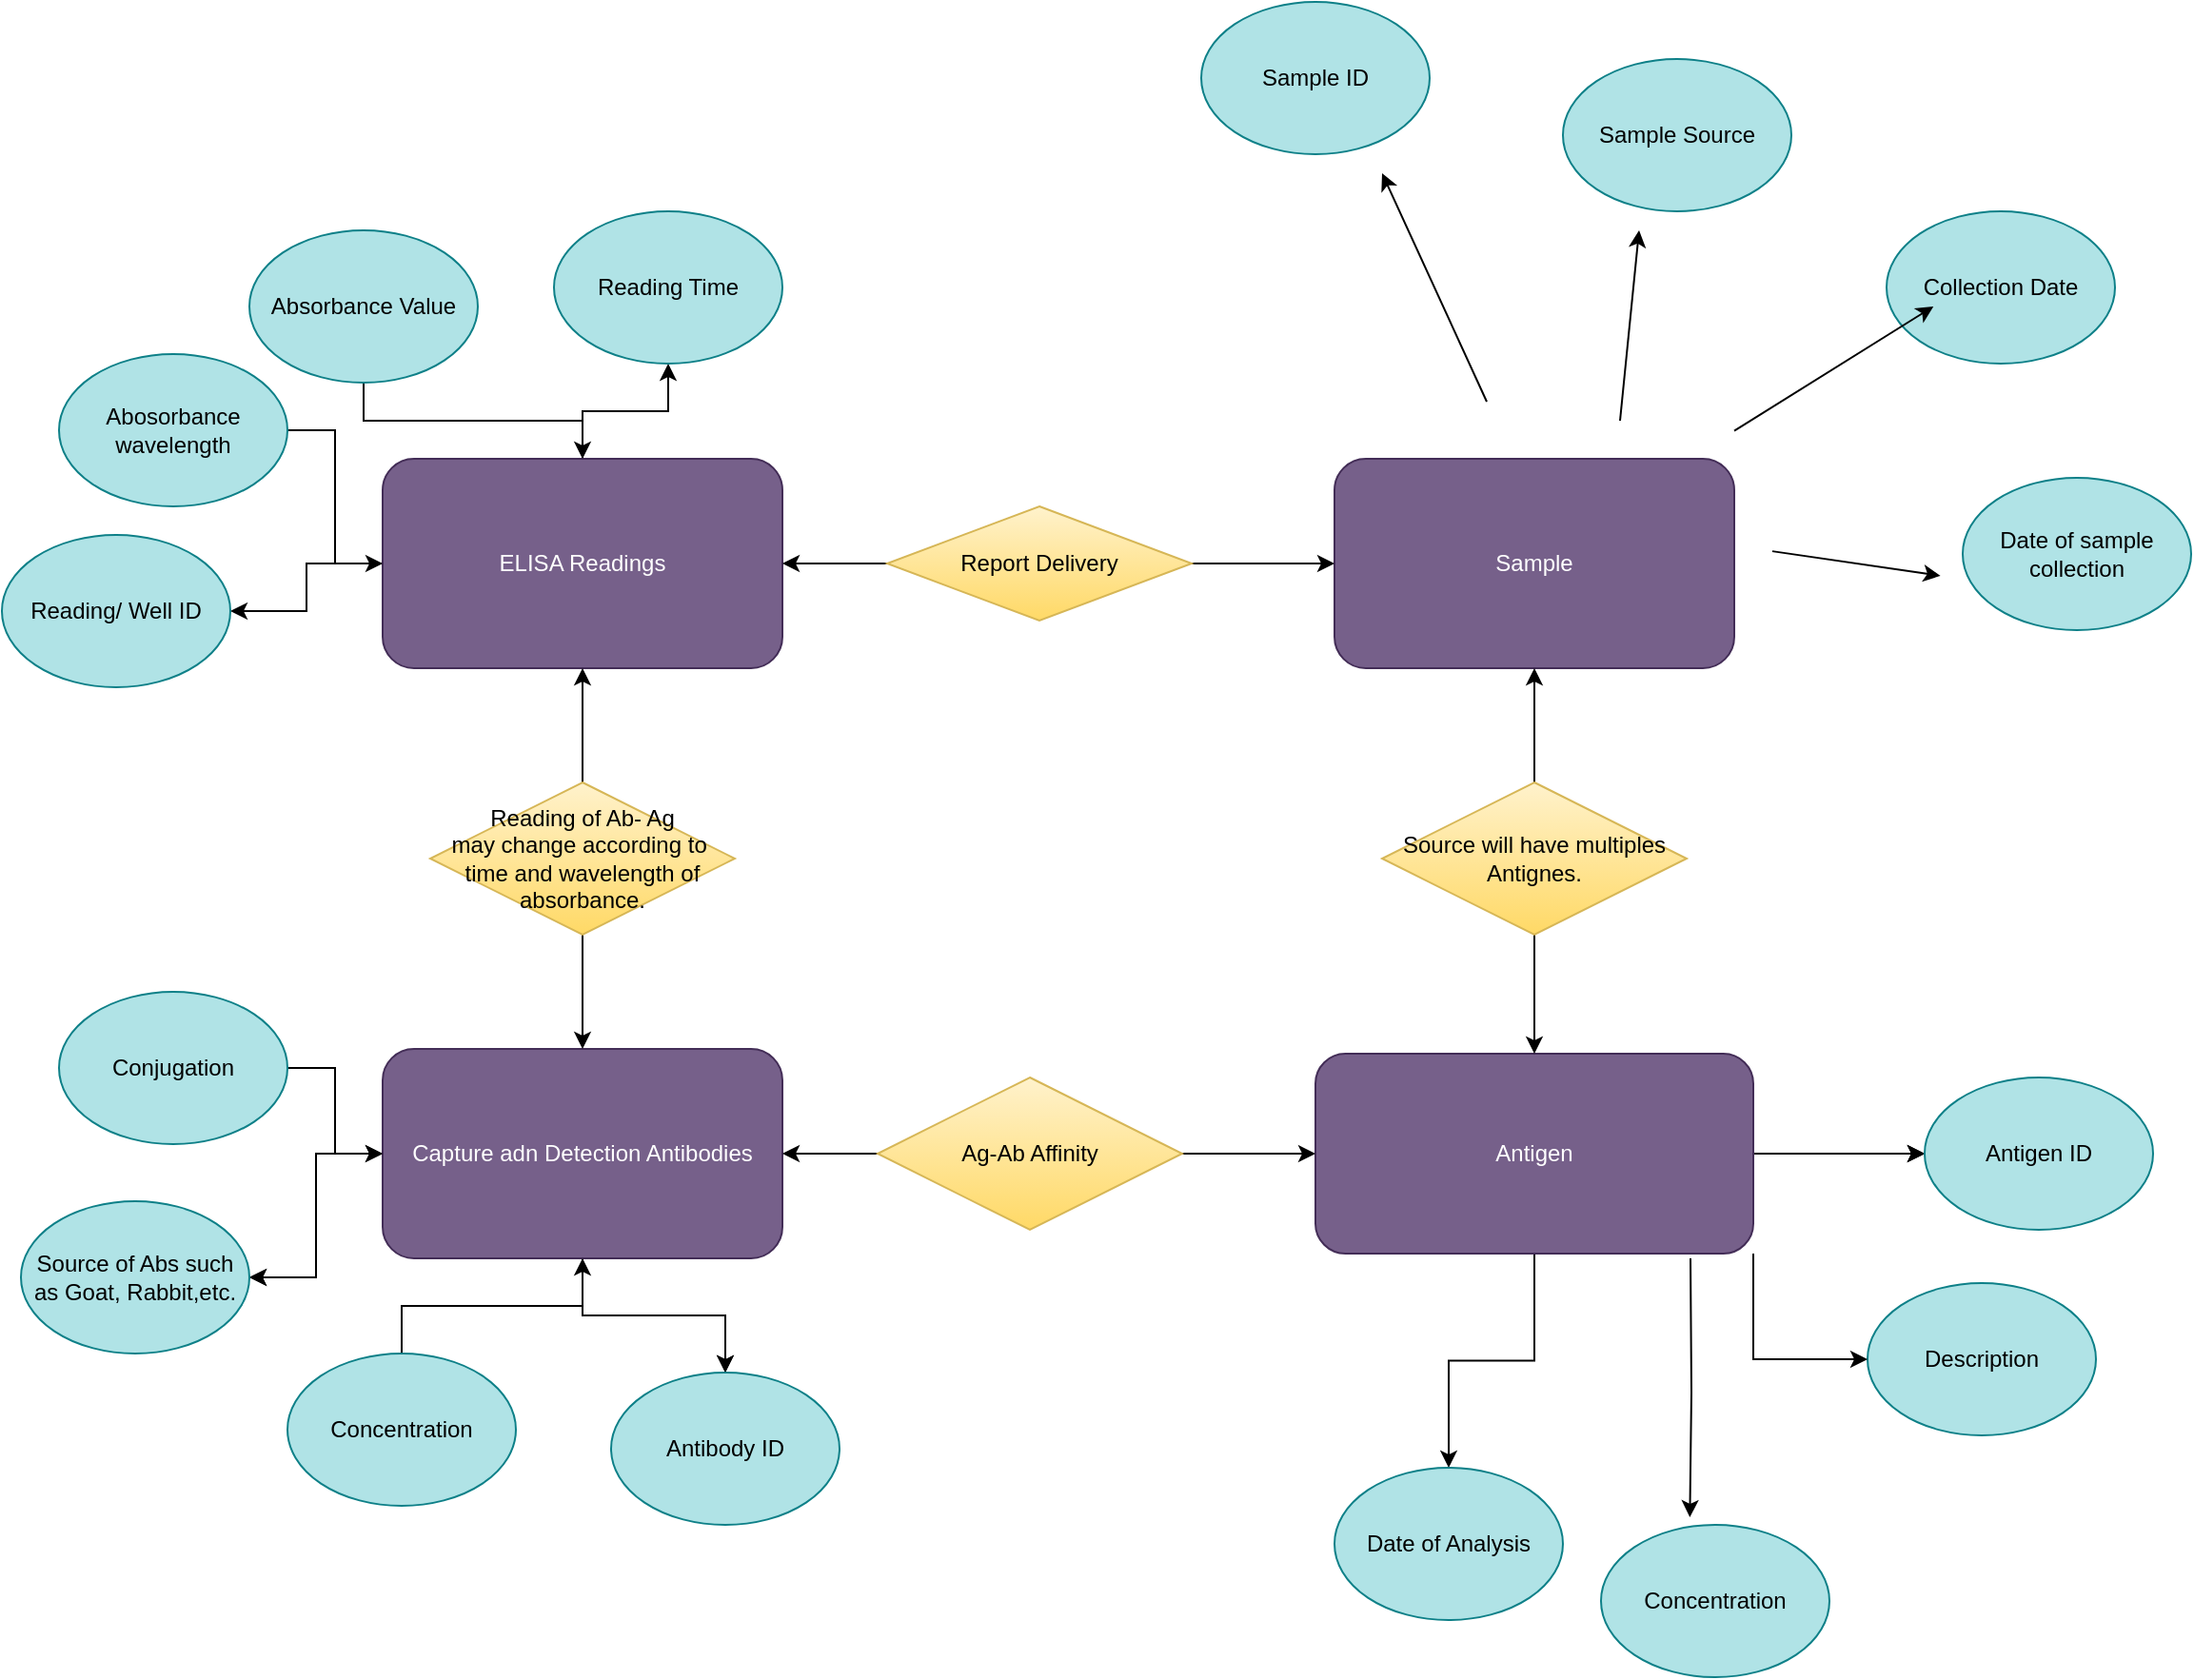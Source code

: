 <mxfile version="22.0.0" type="github">
  <diagram name="Page-1" id="815rOMbBudBat-AfH9Vg">
    <mxGraphModel dx="2328" dy="2024" grid="1" gridSize="10" guides="1" tooltips="1" connect="1" arrows="1" fold="1" page="1" pageScale="1" pageWidth="850" pageHeight="1100" math="0" shadow="0">
      <root>
        <mxCell id="0" />
        <mxCell id="1" parent="0" />
        <mxCell id="lEjJGEC7RTq6nAE6RUfV-60" value="" style="edgeStyle=orthogonalEdgeStyle;rounded=0;orthogonalLoop=1;jettySize=auto;html=1;" edge="1" parent="1" source="lEjJGEC7RTq6nAE6RUfV-1" target="lEjJGEC7RTq6nAE6RUfV-8">
          <mxGeometry relative="1" as="geometry" />
        </mxCell>
        <mxCell id="lEjJGEC7RTq6nAE6RUfV-61" value="" style="edgeStyle=orthogonalEdgeStyle;rounded=0;orthogonalLoop=1;jettySize=auto;html=1;" edge="1" parent="1" source="lEjJGEC7RTq6nAE6RUfV-1" target="lEjJGEC7RTq6nAE6RUfV-5">
          <mxGeometry relative="1" as="geometry" />
        </mxCell>
        <mxCell id="lEjJGEC7RTq6nAE6RUfV-1" value="ELISA Readings" style="rounded=1;whiteSpace=wrap;html=1;fillColor=#76608a;strokeColor=#432D57;fontColor=#ffffff;" vertex="1" parent="1">
          <mxGeometry x="80" y="180" width="210" height="110" as="geometry" />
        </mxCell>
        <mxCell id="lEjJGEC7RTq6nAE6RUfV-52" value="" style="edgeStyle=orthogonalEdgeStyle;rounded=0;orthogonalLoop=1;jettySize=auto;html=1;" edge="1" parent="1" source="lEjJGEC7RTq6nAE6RUfV-2" target="lEjJGEC7RTq6nAE6RUfV-14">
          <mxGeometry relative="1" as="geometry" />
        </mxCell>
        <mxCell id="lEjJGEC7RTq6nAE6RUfV-53" value="" style="edgeStyle=orthogonalEdgeStyle;rounded=0;orthogonalLoop=1;jettySize=auto;html=1;" edge="1" parent="1" source="lEjJGEC7RTq6nAE6RUfV-2" target="lEjJGEC7RTq6nAE6RUfV-14">
          <mxGeometry relative="1" as="geometry" />
        </mxCell>
        <mxCell id="lEjJGEC7RTq6nAE6RUfV-57" value="" style="edgeStyle=orthogonalEdgeStyle;rounded=0;orthogonalLoop=1;jettySize=auto;html=1;" edge="1" parent="1" source="lEjJGEC7RTq6nAE6RUfV-2" target="lEjJGEC7RTq6nAE6RUfV-17">
          <mxGeometry relative="1" as="geometry" />
        </mxCell>
        <mxCell id="lEjJGEC7RTq6nAE6RUfV-58" value="" style="edgeStyle=orthogonalEdgeStyle;rounded=0;orthogonalLoop=1;jettySize=auto;html=1;" edge="1" parent="1" source="lEjJGEC7RTq6nAE6RUfV-2" target="lEjJGEC7RTq6nAE6RUfV-17">
          <mxGeometry relative="1" as="geometry" />
        </mxCell>
        <mxCell id="lEjJGEC7RTq6nAE6RUfV-2" value="Capture adn Detection Antibodies" style="rounded=1;whiteSpace=wrap;html=1;fillColor=#76608a;strokeColor=#432D57;fontColor=#ffffff;" vertex="1" parent="1">
          <mxGeometry x="80" y="490" width="210" height="110" as="geometry" />
        </mxCell>
        <mxCell id="lEjJGEC7RTq6nAE6RUfV-3" value="Sample" style="rounded=1;whiteSpace=wrap;html=1;fillColor=#76608a;strokeColor=#432D57;fontColor=#ffffff;" vertex="1" parent="1">
          <mxGeometry x="580" y="180" width="210" height="110" as="geometry" />
        </mxCell>
        <mxCell id="lEjJGEC7RTq6nAE6RUfV-43" value="" style="edgeStyle=orthogonalEdgeStyle;rounded=0;orthogonalLoop=1;jettySize=auto;html=1;" edge="1" parent="1" source="lEjJGEC7RTq6nAE6RUfV-4" target="lEjJGEC7RTq6nAE6RUfV-21">
          <mxGeometry relative="1" as="geometry" />
        </mxCell>
        <mxCell id="lEjJGEC7RTq6nAE6RUfV-44" value="" style="edgeStyle=orthogonalEdgeStyle;rounded=0;orthogonalLoop=1;jettySize=auto;html=1;" edge="1" parent="1" source="lEjJGEC7RTq6nAE6RUfV-4" target="lEjJGEC7RTq6nAE6RUfV-21">
          <mxGeometry relative="1" as="geometry" />
        </mxCell>
        <mxCell id="lEjJGEC7RTq6nAE6RUfV-45" value="" style="edgeStyle=orthogonalEdgeStyle;rounded=0;orthogonalLoop=1;jettySize=auto;html=1;" edge="1" parent="1" source="lEjJGEC7RTq6nAE6RUfV-4" target="lEjJGEC7RTq6nAE6RUfV-21">
          <mxGeometry relative="1" as="geometry" />
        </mxCell>
        <mxCell id="lEjJGEC7RTq6nAE6RUfV-51" value="" style="edgeStyle=orthogonalEdgeStyle;rounded=0;orthogonalLoop=1;jettySize=auto;html=1;" edge="1" parent="1" source="lEjJGEC7RTq6nAE6RUfV-4" target="lEjJGEC7RTq6nAE6RUfV-20">
          <mxGeometry relative="1" as="geometry" />
        </mxCell>
        <mxCell id="lEjJGEC7RTq6nAE6RUfV-4" value="Antigen" style="rounded=1;whiteSpace=wrap;html=1;fillColor=#76608a;strokeColor=#432D57;fontColor=#ffffff;" vertex="1" parent="1">
          <mxGeometry x="570" y="492.5" width="230" height="105" as="geometry" />
        </mxCell>
        <mxCell id="lEjJGEC7RTq6nAE6RUfV-5" value="Reading Time" style="ellipse;whiteSpace=wrap;html=1;fillColor=#b0e3e6;strokeColor=#0e8088;" vertex="1" parent="1">
          <mxGeometry x="170" y="50" width="120" height="80" as="geometry" />
        </mxCell>
        <mxCell id="lEjJGEC7RTq6nAE6RUfV-62" value="" style="edgeStyle=orthogonalEdgeStyle;rounded=0;orthogonalLoop=1;jettySize=auto;html=1;" edge="1" parent="1" source="lEjJGEC7RTq6nAE6RUfV-6" target="lEjJGEC7RTq6nAE6RUfV-1">
          <mxGeometry relative="1" as="geometry" />
        </mxCell>
        <mxCell id="lEjJGEC7RTq6nAE6RUfV-6" value="Absorbance Value" style="ellipse;whiteSpace=wrap;html=1;fillColor=#b0e3e6;strokeColor=#0e8088;" vertex="1" parent="1">
          <mxGeometry x="10" y="60" width="120" height="80" as="geometry" />
        </mxCell>
        <mxCell id="lEjJGEC7RTq6nAE6RUfV-63" value="" style="edgeStyle=orthogonalEdgeStyle;rounded=0;orthogonalLoop=1;jettySize=auto;html=1;" edge="1" parent="1" source="lEjJGEC7RTq6nAE6RUfV-7" target="lEjJGEC7RTq6nAE6RUfV-1">
          <mxGeometry relative="1" as="geometry" />
        </mxCell>
        <mxCell id="lEjJGEC7RTq6nAE6RUfV-7" value="Abosorbance wavelength" style="ellipse;whiteSpace=wrap;html=1;fillColor=#b0e3e6;strokeColor=#0e8088;" vertex="1" parent="1">
          <mxGeometry x="-90" y="125" width="120" height="80" as="geometry" />
        </mxCell>
        <mxCell id="lEjJGEC7RTq6nAE6RUfV-8" value="Reading/ Well ID" style="ellipse;whiteSpace=wrap;html=1;fillColor=#b0e3e6;strokeColor=#0e8088;" vertex="1" parent="1">
          <mxGeometry x="-120" y="220" width="120" height="80" as="geometry" />
        </mxCell>
        <mxCell id="lEjJGEC7RTq6nAE6RUfV-9" value="Sample Source" style="ellipse;whiteSpace=wrap;html=1;fillColor=#b0e3e6;strokeColor=#0e8088;" vertex="1" parent="1">
          <mxGeometry x="700" y="-30" width="120" height="80" as="geometry" />
        </mxCell>
        <mxCell id="lEjJGEC7RTq6nAE6RUfV-10" value="Sample ID" style="ellipse;whiteSpace=wrap;html=1;fillColor=#b0e3e6;strokeColor=#0e8088;" vertex="1" parent="1">
          <mxGeometry x="510" y="-60" width="120" height="80" as="geometry" />
        </mxCell>
        <mxCell id="lEjJGEC7RTq6nAE6RUfV-11" value="Collection Date" style="ellipse;whiteSpace=wrap;html=1;fillColor=#b0e3e6;strokeColor=#0e8088;" vertex="1" parent="1">
          <mxGeometry x="870" y="50" width="120" height="80" as="geometry" />
        </mxCell>
        <mxCell id="lEjJGEC7RTq6nAE6RUfV-12" value="Date of sample collection" style="ellipse;whiteSpace=wrap;html=1;fillColor=#b0e3e6;strokeColor=#0e8088;" vertex="1" parent="1">
          <mxGeometry x="910" y="190" width="120" height="80" as="geometry" />
        </mxCell>
        <mxCell id="lEjJGEC7RTq6nAE6RUfV-14" value="Antibody ID" style="ellipse;whiteSpace=wrap;html=1;fillColor=#b0e3e6;strokeColor=#0e8088;" vertex="1" parent="1">
          <mxGeometry x="200" y="660" width="120" height="80" as="geometry" />
        </mxCell>
        <mxCell id="lEjJGEC7RTq6nAE6RUfV-55" value="" style="edgeStyle=orthogonalEdgeStyle;rounded=0;orthogonalLoop=1;jettySize=auto;html=1;" edge="1" parent="1" source="lEjJGEC7RTq6nAE6RUfV-15" target="lEjJGEC7RTq6nAE6RUfV-2">
          <mxGeometry relative="1" as="geometry" />
        </mxCell>
        <mxCell id="lEjJGEC7RTq6nAE6RUfV-15" value="Concentration" style="ellipse;whiteSpace=wrap;html=1;fillColor=#b0e3e6;strokeColor=#0e8088;" vertex="1" parent="1">
          <mxGeometry x="30" y="650" width="120" height="80" as="geometry" />
        </mxCell>
        <mxCell id="lEjJGEC7RTq6nAE6RUfV-59" value="" style="edgeStyle=orthogonalEdgeStyle;rounded=0;orthogonalLoop=1;jettySize=auto;html=1;" edge="1" parent="1" source="lEjJGEC7RTq6nAE6RUfV-16" target="lEjJGEC7RTq6nAE6RUfV-2">
          <mxGeometry relative="1" as="geometry" />
        </mxCell>
        <mxCell id="lEjJGEC7RTq6nAE6RUfV-16" value="Conjugation" style="ellipse;whiteSpace=wrap;html=1;fillColor=#b0e3e6;strokeColor=#0e8088;" vertex="1" parent="1">
          <mxGeometry x="-90" y="460" width="120" height="80" as="geometry" />
        </mxCell>
        <mxCell id="lEjJGEC7RTq6nAE6RUfV-56" value="" style="edgeStyle=orthogonalEdgeStyle;rounded=0;orthogonalLoop=1;jettySize=auto;html=1;" edge="1" parent="1" source="lEjJGEC7RTq6nAE6RUfV-17" target="lEjJGEC7RTq6nAE6RUfV-2">
          <mxGeometry relative="1" as="geometry" />
        </mxCell>
        <mxCell id="lEjJGEC7RTq6nAE6RUfV-17" value="Source of Abs such as Goat, Rabbit,etc." style="ellipse;whiteSpace=wrap;html=1;fillColor=#b0e3e6;strokeColor=#0e8088;" vertex="1" parent="1">
          <mxGeometry x="-110" y="570" width="120" height="80" as="geometry" />
        </mxCell>
        <mxCell id="lEjJGEC7RTq6nAE6RUfV-18" style="edgeStyle=orthogonalEdgeStyle;rounded=0;orthogonalLoop=1;jettySize=auto;html=1;exitX=0.5;exitY=1;exitDx=0;exitDy=0;" edge="1" parent="1" source="lEjJGEC7RTq6nAE6RUfV-15" target="lEjJGEC7RTq6nAE6RUfV-15">
          <mxGeometry relative="1" as="geometry" />
        </mxCell>
        <mxCell id="lEjJGEC7RTq6nAE6RUfV-19" value="Concentration" style="ellipse;whiteSpace=wrap;html=1;fillColor=#b0e3e6;strokeColor=#0e8088;" vertex="1" parent="1">
          <mxGeometry x="720" y="740" width="120" height="80" as="geometry" />
        </mxCell>
        <mxCell id="lEjJGEC7RTq6nAE6RUfV-20" value="Date of Analysis" style="ellipse;whiteSpace=wrap;html=1;fillColor=#b0e3e6;strokeColor=#0e8088;" vertex="1" parent="1">
          <mxGeometry x="580" y="710" width="120" height="80" as="geometry" />
        </mxCell>
        <mxCell id="lEjJGEC7RTq6nAE6RUfV-21" value="Antigen ID" style="ellipse;whiteSpace=wrap;html=1;fillColor=#b0e3e6;strokeColor=#0e8088;" vertex="1" parent="1">
          <mxGeometry x="890" y="505" width="120" height="80" as="geometry" />
        </mxCell>
        <mxCell id="lEjJGEC7RTq6nAE6RUfV-22" value="Description" style="ellipse;whiteSpace=wrap;html=1;fillColor=#b0e3e6;strokeColor=#0e8088;" vertex="1" parent="1">
          <mxGeometry x="860" y="613" width="120" height="80" as="geometry" />
        </mxCell>
        <mxCell id="lEjJGEC7RTq6nAE6RUfV-30" value="" style="edgeStyle=orthogonalEdgeStyle;rounded=0;orthogonalLoop=1;jettySize=auto;html=1;" edge="1" parent="1" source="lEjJGEC7RTq6nAE6RUfV-25" target="lEjJGEC7RTq6nAE6RUfV-2">
          <mxGeometry relative="1" as="geometry" />
        </mxCell>
        <mxCell id="lEjJGEC7RTq6nAE6RUfV-33" value="" style="edgeStyle=orthogonalEdgeStyle;rounded=0;orthogonalLoop=1;jettySize=auto;html=1;" edge="1" parent="1" source="lEjJGEC7RTq6nAE6RUfV-25" target="lEjJGEC7RTq6nAE6RUfV-1">
          <mxGeometry relative="1" as="geometry" />
        </mxCell>
        <mxCell id="lEjJGEC7RTq6nAE6RUfV-25" value="Reading of Ab- Ag&lt;br&gt;may change according to&amp;nbsp;&lt;br&gt;time and wavelength of absorbance." style="rhombus;whiteSpace=wrap;html=1;fillColor=#fff2cc;strokeColor=#d6b656;gradientColor=#ffd966;" vertex="1" parent="1">
          <mxGeometry x="105" y="350" width="160" height="80" as="geometry" />
        </mxCell>
        <mxCell id="lEjJGEC7RTq6nAE6RUfV-34" value="" style="edgeStyle=orthogonalEdgeStyle;rounded=0;orthogonalLoop=1;jettySize=auto;html=1;" edge="1" parent="1" source="lEjJGEC7RTq6nAE6RUfV-26" target="lEjJGEC7RTq6nAE6RUfV-4">
          <mxGeometry relative="1" as="geometry" />
        </mxCell>
        <mxCell id="lEjJGEC7RTq6nAE6RUfV-35" value="" style="edgeStyle=orthogonalEdgeStyle;rounded=0;orthogonalLoop=1;jettySize=auto;html=1;" edge="1" parent="1" source="lEjJGEC7RTq6nAE6RUfV-26" target="lEjJGEC7RTq6nAE6RUfV-3">
          <mxGeometry relative="1" as="geometry" />
        </mxCell>
        <mxCell id="lEjJGEC7RTq6nAE6RUfV-26" value="Source will have multiples Antignes." style="rhombus;whiteSpace=wrap;html=1;fillColor=#fff2cc;strokeColor=#d6b656;gradientColor=#ffd966;" vertex="1" parent="1">
          <mxGeometry x="605" y="350" width="160" height="80" as="geometry" />
        </mxCell>
        <mxCell id="lEjJGEC7RTq6nAE6RUfV-31" value="" style="edgeStyle=orthogonalEdgeStyle;rounded=0;orthogonalLoop=1;jettySize=auto;html=1;" edge="1" parent="1" source="lEjJGEC7RTq6nAE6RUfV-27" target="lEjJGEC7RTq6nAE6RUfV-2">
          <mxGeometry relative="1" as="geometry" />
        </mxCell>
        <mxCell id="lEjJGEC7RTq6nAE6RUfV-32" value="" style="edgeStyle=orthogonalEdgeStyle;rounded=0;orthogonalLoop=1;jettySize=auto;html=1;" edge="1" parent="1" source="lEjJGEC7RTq6nAE6RUfV-27" target="lEjJGEC7RTq6nAE6RUfV-4">
          <mxGeometry relative="1" as="geometry" />
        </mxCell>
        <mxCell id="lEjJGEC7RTq6nAE6RUfV-27" value="Ag-Ab Affinity" style="rhombus;whiteSpace=wrap;html=1;fillColor=#fff2cc;strokeColor=#d6b656;gradientColor=#ffd966;" vertex="1" parent="1">
          <mxGeometry x="340" y="505" width="160" height="80" as="geometry" />
        </mxCell>
        <mxCell id="lEjJGEC7RTq6nAE6RUfV-36" value="" style="edgeStyle=orthogonalEdgeStyle;rounded=0;orthogonalLoop=1;jettySize=auto;html=1;" edge="1" parent="1" source="lEjJGEC7RTq6nAE6RUfV-28" target="lEjJGEC7RTq6nAE6RUfV-3">
          <mxGeometry relative="1" as="geometry" />
        </mxCell>
        <mxCell id="lEjJGEC7RTq6nAE6RUfV-37" value="" style="edgeStyle=orthogonalEdgeStyle;rounded=0;orthogonalLoop=1;jettySize=auto;html=1;" edge="1" parent="1" source="lEjJGEC7RTq6nAE6RUfV-28" target="lEjJGEC7RTq6nAE6RUfV-1">
          <mxGeometry relative="1" as="geometry" />
        </mxCell>
        <mxCell id="lEjJGEC7RTq6nAE6RUfV-28" value="Report Delivery" style="rhombus;whiteSpace=wrap;html=1;fillColor=#fff2cc;strokeColor=#d6b656;gradientColor=#ffd966;" vertex="1" parent="1">
          <mxGeometry x="345" y="205" width="160" height="60" as="geometry" />
        </mxCell>
        <mxCell id="lEjJGEC7RTq6nAE6RUfV-38" value="" style="endArrow=classic;html=1;rounded=0;" edge="1" parent="1">
          <mxGeometry width="50" height="50" relative="1" as="geometry">
            <mxPoint x="660" y="150" as="sourcePoint" />
            <mxPoint x="605" y="30" as="targetPoint" />
          </mxGeometry>
        </mxCell>
        <mxCell id="lEjJGEC7RTq6nAE6RUfV-39" value="" style="endArrow=classic;html=1;rounded=0;" edge="1" parent="1">
          <mxGeometry width="50" height="50" relative="1" as="geometry">
            <mxPoint x="730" y="160" as="sourcePoint" />
            <mxPoint x="740" y="60" as="targetPoint" />
          </mxGeometry>
        </mxCell>
        <mxCell id="lEjJGEC7RTq6nAE6RUfV-40" value="" style="endArrow=classic;html=1;rounded=0;entryX=-0.014;entryY=0.661;entryDx=0;entryDy=0;entryPerimeter=0;" edge="1" parent="1">
          <mxGeometry width="50" height="50" relative="1" as="geometry">
            <mxPoint x="810" y="228.56" as="sourcePoint" />
            <mxPoint x="898.32" y="241.44" as="targetPoint" />
          </mxGeometry>
        </mxCell>
        <mxCell id="lEjJGEC7RTq6nAE6RUfV-41" value="" style="endArrow=classic;html=1;rounded=0;exitX=0.597;exitY=-0.043;exitDx=0;exitDy=0;exitPerimeter=0;" edge="1" parent="1">
          <mxGeometry width="50" height="50" relative="1" as="geometry">
            <mxPoint x="790.0" y="165.27" as="sourcePoint" />
            <mxPoint x="894.63" y="100" as="targetPoint" />
          </mxGeometry>
        </mxCell>
        <mxCell id="lEjJGEC7RTq6nAE6RUfV-48" value="" style="edgeStyle=orthogonalEdgeStyle;rounded=0;orthogonalLoop=1;jettySize=auto;html=1;entryX=0;entryY=0.5;entryDx=0;entryDy=0;exitX=1;exitY=1;exitDx=0;exitDy=0;" edge="1" parent="1" source="lEjJGEC7RTq6nAE6RUfV-4" target="lEjJGEC7RTq6nAE6RUfV-22">
          <mxGeometry relative="1" as="geometry">
            <mxPoint x="780" y="613" as="sourcePoint" />
            <mxPoint x="870" y="613" as="targetPoint" />
          </mxGeometry>
        </mxCell>
        <mxCell id="lEjJGEC7RTq6nAE6RUfV-50" value="" style="edgeStyle=orthogonalEdgeStyle;rounded=0;orthogonalLoop=1;jettySize=auto;html=1;entryX=0.389;entryY=-0.05;entryDx=0;entryDy=0;entryPerimeter=0;" edge="1" parent="1" target="lEjJGEC7RTq6nAE6RUfV-19">
          <mxGeometry relative="1" as="geometry">
            <mxPoint x="767" y="600" as="sourcePoint" />
            <mxPoint x="900" y="555" as="targetPoint" />
          </mxGeometry>
        </mxCell>
      </root>
    </mxGraphModel>
  </diagram>
</mxfile>
